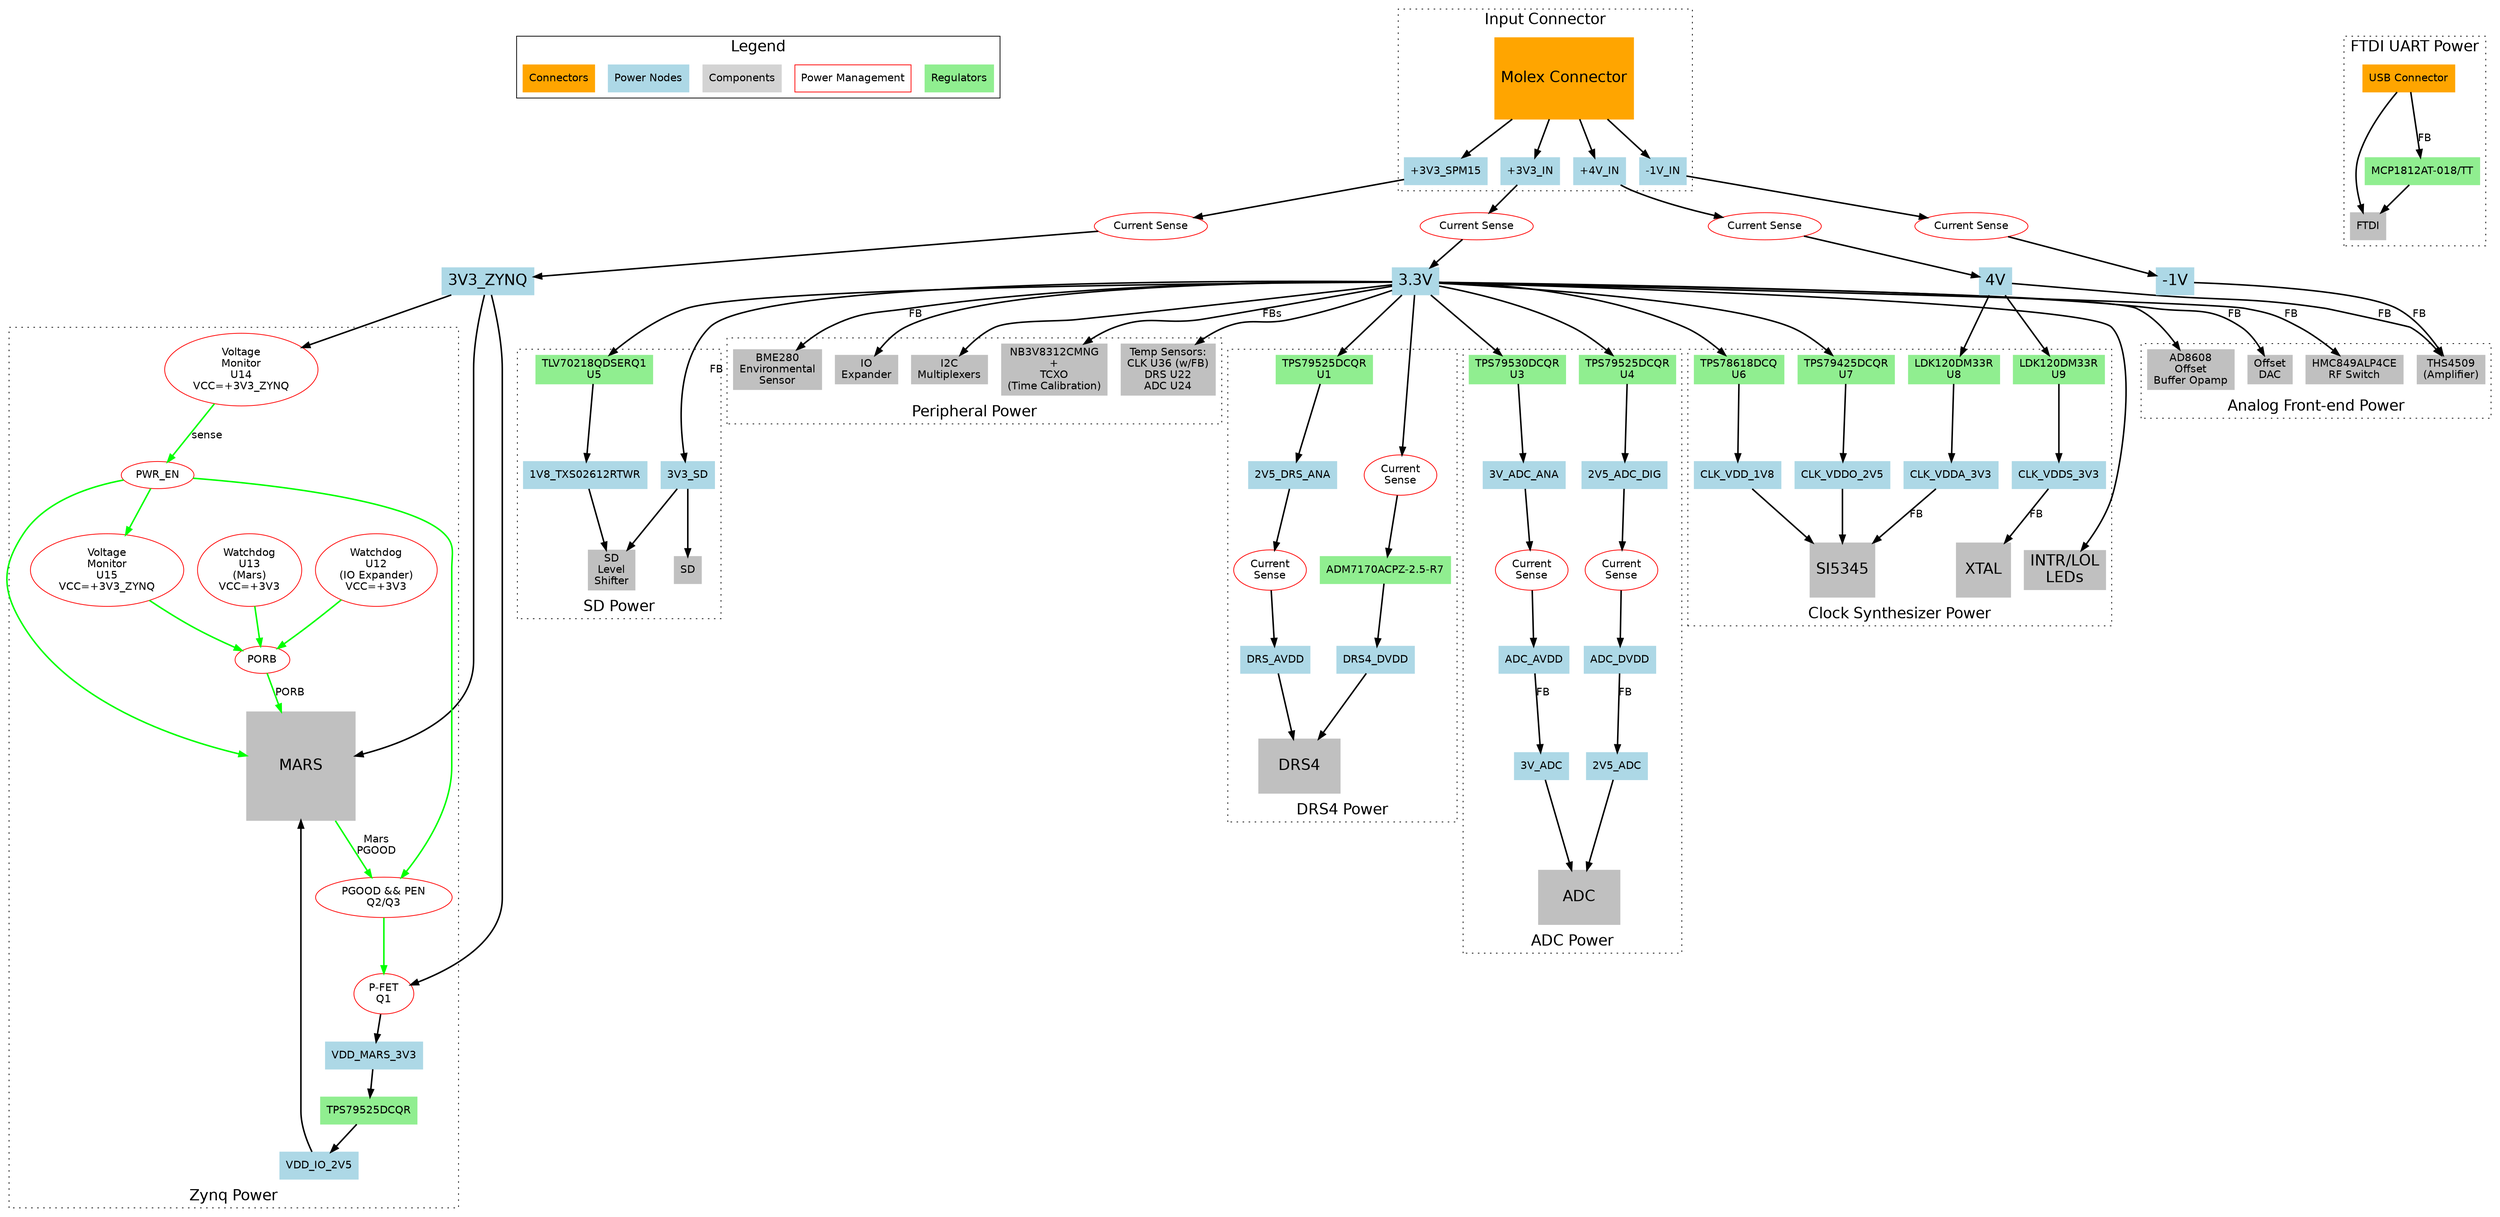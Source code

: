 # changes 2022/03/30:
#  - Remove Fuse and FET from input power
#  - Remove redundant DRS DVDD voltage regulators (x2)
#  - Clarify naming around Mars startup
#  - 5395 --> 5345
#  - Add watchdogs
#  - Graphical improvements
#  - Addition of FB to FTDI power
#  - Addition of FB to clock synthesizer VDDA_3V3 power
#  - Remove mars vcc1v8 loopback from display
# changes 2022/04/25:
#  - “3V3_ZYNQ” also goes to “Voltage Monitor U15” in “Zynq Power”
#  - Add 3.3V line to “Watchdog U13 (Mars)” in “Zynq Power”
#  - Add 3.3V line to “Watchdog U12 (IO Expander)” in “Zynq Power"
#  - Add “CLK Temp Sensor U36” with FB in “Peripheral Power”
#  - Add “DRS Temp Sensor U22” in “Peripheral Power”
#  - Add “ADC Temp Sensor U24” in “Peripheral Power"
#  - Remove “TLV70218QDSERQ1” and “1V8_LIS3MDLTR” in "Peripheral Power”
#  - “SI53362 + TXCP” needs to be “NB3V8312CMNG” in “Peripheral Power”
#  - Remove “TPS79333DBVREP” and “CLK_VDDO_3V3” in “Clock Synthesizer Power”
#  - Remove “TPS79333DBVREP” and “CLK_VDDA_3V3” in “Clock Synthesizer Power”
#  - Remove “TPS79333DBVREP” and “CLK_VDDS_3V3” in “Clock Synthesizer Power”
#  - Add another 3.3V line to "INTR/LOL LED” in “Clock Synthesizer Power"
#  - Add another 4V line to “LDK120DM33R” then “CLK_VDDA_3V3” in "Clock Synthesizer Power”
#  - Add another 4V line to “LDK120DM33R” then “CLK_VDDS3V3” then “XTAL” in “Clock Synthesizer Power”

digraph {
  graph [fontname = "helvetica"];
  node [fontname = "helvetica" style=filled color=lightblue];
  edge [fontname = "helvetica", penwidth="2"];
  node [width=0.5 shape=rectangle];

  subgraph cluster_legend {
    label=<<FONT POINT-SIZE="20">Legend</FONT>>
    "Regulators"       [color="lightgreen"]
    "Power Management" [color="red" style=unfilled]
    "Components"       [color="lightgray"]
    "Power Nodes"      [color="lightblue"]
    "Connectors"       [color="orange"]
  }

  subgraph cluster_connector {
    graph[style=dotted];
    label=<<FONT POINT-SIZE="20">Input Connector</FONT>>

    "Molex Connector" [color="orange", width=1.5, height=1.5, fontsize="20pt"]
    "Molex Connector" -> {"+3V3_SPM15", "+3V3_IN", "-1V_IN", "+4V_IN"}
  }

  "3V3_ZYNQ" [fontsize="20pt"]
  "3.3V" [fontsize="20pt"]
  "4V" [fontsize="20pt"]
  "-1V" [fontsize="20pt"]

  "-1V_IN" -> fusem1v -> "-1V"
  "+4V_IN" -> fuse4V -> "4V"
  "+3V3_IN" -> fuse3v3 -> "3.3V"
  "+3V3_SPM15" -> fusezynq -> "3V3_ZYNQ"
  fuse3v3 [label="Current Sense" shape=oval color=red style=unfilled]
  fusezynq [label="Current Sense" shape=oval color=red style=unfilled]
  fusem1v [label="Current Sense" shape=oval color=red style=unfilled]
  fuse4V [label="Current Sense" shape=oval color=red style=unfilled]

  // Zynq

  subgraph cluster_zynq {
    graph[style=dotted];
    label=<<FONT POINT-SIZE="20">Zynq Power</FONT>>
    labelloc="bot"

    // define nodes
    MARS     [style=filled, color=gray, width=2.0, height=2.0, fontsize="20pt"]
    FET_MARS [label="P-FET\nQ1" shape=oval color=red style=unfilled]
    pmic1    [label="Voltage\nMonitor\nU14\nVCC=+3V3_ZYNQ" shape=oval color=red style=unfilled]
    pmic2    [label="Voltage\nMonitor\nU15\nVCC=+3V3_ZYNQ" shape=oval color=red style=unfilled]
    PWR_EN   [label="PWR_EN" shape=oval color=red style=unfilled]
    GOOD_EN  [label="PGOOD && PEN\nQ2/Q3" shape=oval color=red style=unfilled]
    PORB     [label="PORB" shape=oval color=red style=unfilled]
    WD0      [label="Watchdog\nU12\n(IO Expander)\nVCC=+3V3" shape=oval color=red style=unfilled]
    WD1      [label="Watchdog\nU13\n(Mars)\nVCC=+3V3" shape=oval color=red style=unfilled]


    // pmic connections
    "3V3_ZYNQ" -> pmic1
    pmic1 -> PWR_EN [color=green, label="sense"]
    PWR_EN -> MARS [color=green]
    PWR_EN -> GOOD_EN [color=green]
    PWR_EN -> pmic2 [color=green]

    pmic2 -> PORB [color=green]
    PORB  -> MARS [label="PORB" color=green]

    // watchdog connections
    WD0 -> PORB [color=green]
    WD1 -> PORB [color=green]

    MARS -> GOOD_EN [label="Mars\nPGOOD" color=green]
    GOOD_EN -> FET_MARS [color=green]

    "3V3_ZYNQ" -> FET_MARS
    FET_MARS -> "VDD_MARS_3V3"
    "3V3_ZYNQ" -> MARS

    "VDD_MARS_3V3" -> "LDO_VDD_IO_2V5"
    "LDO_VDD_IO_2V5" -> "VDD_IO_2V5"
    "LDO_VDD_IO_2V5" [color="lightgreen" label="TPS79525DCQR"]

    "VDD_IO_2V5" -> MARS

    // this is just loopbacked from the mars, not used anywhere else
    // don't need to include it (consider it internal)
    // MARS -> "VCC_1V8"
    // "VCC_1V8" -> MARS
  }

  // SD Card
  subgraph cluster_sd {
    graph[style=dotted];
    label=<<FONT POINT-SIZE="20">SD Power</FONT>>
    labelloc="bot"
    SD [style=filled, color=gray]
    "SD Level Shifter" [label="SD\nLevel\nShifter", style=filled, color=gray]
    "3.3V" -> "3V3_SD" [label="FB"]
    "3V3_SD" -> "SD"
    "3V3_SD" -> "SD Level Shifter"
    "3.3V" -> "LDO_1V8_TXS02612RTWR"
    "LDO_1V8_TXS02612RTWR" -> "1V8_TXS02612RTWR"
    "LDO_1V8_TXS02612RTWR" [color="lightgreen" label="TLV70218QDSERQ1\nU5"]
    "1V8_TXS02612RTWR" -> "SD Level Shifter"
  }

  subgraph cluster_peripherals {
    graph[style=dotted];
    label=<<FONT POINT-SIZE="20">Peripheral Power</FONT>>
    labelloc="bot"

    // LIS3 [label="LIS3MDLTR\nB-Field Sensor" style=filled, color=gray]
    // "3.3V" -> "LDO_1V8_LIS3MDLTR"
    // "LDO_1V8_LIS3MDLTR" -> "1V8_LIS3MDLTR"
    // "LDO_1V8_LIS3MDLTR" [color="lightgreen" label="TLV70218QDSERQ1"]
    // "3.3V" -> LIS3 [label="FB"]
    // "1V8_LIS3MDLTR" -> LIS3

    BME280 [label="BME280\nEnvironmental\nSensor" style=filled, color=gray]
    "3.3V" -> BME280 [label="FB"]

    CY8C9560 [label="IO\nExpander" style=filled, color=gray]
    "3.3V" -> CY8C9560

    I2CMUX [label="I2C\nMultiplexers" style=filled, color=gray]
    "3.3V" -> I2CMUX

    "NB3V8312CMNG+TCXO" [label="NB3V8312CMNG\n+\nTCXO\n(Time Calibration)", style=filled, color=gray]
    "3.3V" -> "NB3V8312CMNG+TCXO" [label="FBs"]

    "TEMP_SENSORS" [label="Temp Sensors:\nCLK U36 (w/FB)\nDRS U22\nADC U24" style=filled, color=gray]
    "3.3V" -> "TEMP_SENSORS"

    {rank=same; BME280, I2CMUX, CY8C9560, "NB3V8312CMNG+TCXO", "TEMP_SENSORS"}
  }

  // DRS Power

  subgraph cluster_drs {
    graph[style=dotted];
    label=<<FONT POINT-SIZE="20">DRS4 Power</FONT>>
    labelloc="bot"
    DRS4 [style=filled, color=gray, width=1.5, height=1.0, fontsize="20pt"]
    senseDRSDVDD  [label="Current\nSense" shape=oval color=red style=unfilled]
    senseDRSAVDD  [label="Current\nSense" shape=oval color=red style=unfilled]

    "3.3V" -> "LDO_2V5_DRS_ANA"
    "LDO_2V5_DRS_ANA" -> "2V5_DRS_ANA"
    "LDO_2V5_DRS_ANA"  [color=lightgreen label="TPS79525DCQR\nU1"]

    "2V5_DRS_ANA" -> senseDRSAVDD
    "3.3V" -> senseDRSDVDD

    senseDRSDVDD -> {"DRS4_2V5_ADM"}
    senseDRSAVDD -> DRS_AVDD

    "DRS4_2V5_ADM"[label="ADM7170ACPZ-2.5-R7"color="lightgreen"]

    "DRS4_2V5_ADM" -> "DRS4_DVDD"

    DRS4_DVDD -> DRS4
    DRS_AVDD -> DRS4
  }

  // ADC Power
  subgraph cluster_adc {
    graph[style=dotted];
    label=<<FONT POINT-SIZE="20">ADC Power</FONT>>
    labelloc="bot"
    ADC [style=filled, color=gray, width=1.5, height=1.0, fontsize="20pt"]

    "3.3V" -> "LDO_3V_ADC_ANA"
    "LDO_3V_ADC_ANA" -> "3V_ADC_ANA"
    "LDO_3V_ADC_ANA" [color="lightgreen" label="TPS79530DCQR\nU3"]

    "3.3V" -> "LDO_2V5_ADC_DIG"
    "LDO_2V5_ADC_DIG"-> "2V5_ADC_DIG"
    "LDO_2V5_ADC_DIG" [color="lightgreen" label="TPS79525DCQR\nU4"]

    "sense_3V_ADC_ANA"  [label="Current\nSense" shape=oval color=red style=unfilled]
    "sense_2V5_ADC_DIG"  [label="Current\nSense" shape=oval color=red style=unfilled]

    "2V5_ADC_DIG" -> "sense_2V5_ADC_DIG"
    "3V_ADC_ANA" -> "sense_3V_ADC_ANA"

    "sense_2V5_ADC_DIG" -> "ADC_DVDD"
    "sense_3V_ADC_ANA" -> "ADC_AVDD"


    "ADC_AVDD" -> "3V_ADC" [label="FB"]
    "ADC_DVDD" -> "2V5_ADC" [label="FB"]

    "2V5_ADC" -> "ADC"
    "3V_ADC" -> "ADC"
  }

  // Clock Synth
  subgraph cluster_synth {
    graph[style=dotted];
    label=<<FONT POINT-SIZE="20">Clock Synthesizer Power</FONT>>
    labelloc="bot"

    "3.3V" -> "CLK_SYNTH_LEDS"
    "CLK_SYNTH_LEDS" [label="INTR/LOL\nLEDs", color=gray, fontsize="20pt"]

    "3.3V" -> "LDO_CLK_VDD_1V8"
    "3.3V" -> "LDO_CLK_VDDO_2V5"
    "4V" -> "LDO_CLK_VDDA_3V3"
    "4V" -> "LDO_CLK_VDDS_3V3"

    "LDO_CLK_VDD_1V8"  [color="lightgreen" label="TPS78618DCQ\nU6"]
    "LDO_CLK_VDDO_2V5" [color="lightgreen" label="TPS79425DCQR\nU7"]
    "LDO_CLK_VDDA_3V3" [color="lightgreen" label="LDK120DM33R\nU8"]
    "LDO_CLK_VDDS_3V3" [color="lightgreen" label="LDK120DM33R\nU9"]

    "LDO_CLK_VDD_1V8"  -> "CLK_VDD_1V8"
    "LDO_CLK_VDDO_2V5" -> "CLK_VDDO_2V5"
    "LDO_CLK_VDDS_3V3" -> "CLK_VDDS_3V3"
    "LDO_CLK_VDDA_3V3" -> "CLK_VDDA_3V3"

    "CLK_VDDS_3V3" -> XTAL [label="FB"]
    "CLK_VDD_1V8"  -> SI5345
    "CLK_VDDO_2V5" -> SI5345
    "CLK_VDDA_3V3" -> SI5345 [label="FB"]

    SI5345 [style=filled, color=gray, width=1.0, height=1.0, fontsize="20pt"]
    XTAL  [style=filled, color=gray,  width=1.0, height=1.0, fontsize="20pt"]

    {rank=same; SI5345, XTAL, "CLK_SYNTH_LEDS"}
  }

  // Op-amps
  subgraph cluster_fe {
    graph[style=dotted];
    label=<<FONT POINT-SIZE="20">Analog Front-end Power</FONT>>
    labelloc="bot"
    "AD8608" [label="AD8608\nOffset\nBuffer Opamp" style=filled, color=gray]
    "3.3V" -> "AD8608"

    "AD5675" [label="Offset\nDAC" style=filled, color=gray]
    "3.3V" -> "AD5675" [label="FB"]

    // Diff amp
    THS4509 [label="THS4509\n(Amplifier)", style=filled, color=gray]
    "4V" -> "THS4509" [label="FB"]
    "-1V" -> "THS4509" [label="FB"]

    // RF swtich
    HMC849ALP4CE [label="HMC849ALP4CE\nRF Switch"style=filled, color=gray]
    "3.3V" -> "HMC849ALP4CE" [label="FB"]

    //{rank=same; THS4509, HMC849ALP4CE, AD8608, AD5675}
  }

  subgraph cluster_ftdi {
    graph[style=dotted];
    label=<<FONT POINT-SIZE="20">FTDI UART Power</FONT>>
    USB [color="orange" label="USB Connector"]
    FTDI [style=filled, color=gray]
    USB -> FTDI
    USB -> MCP1812 [label="FB"]
    MCP1812 -> FTDI
    MCP1812 [color="lightgreen" label="MCP1812AT-018/TT"]
  }

  {rank=same; "3V3_ZYNQ", "-1V", "4V", "3.3V"}
}
